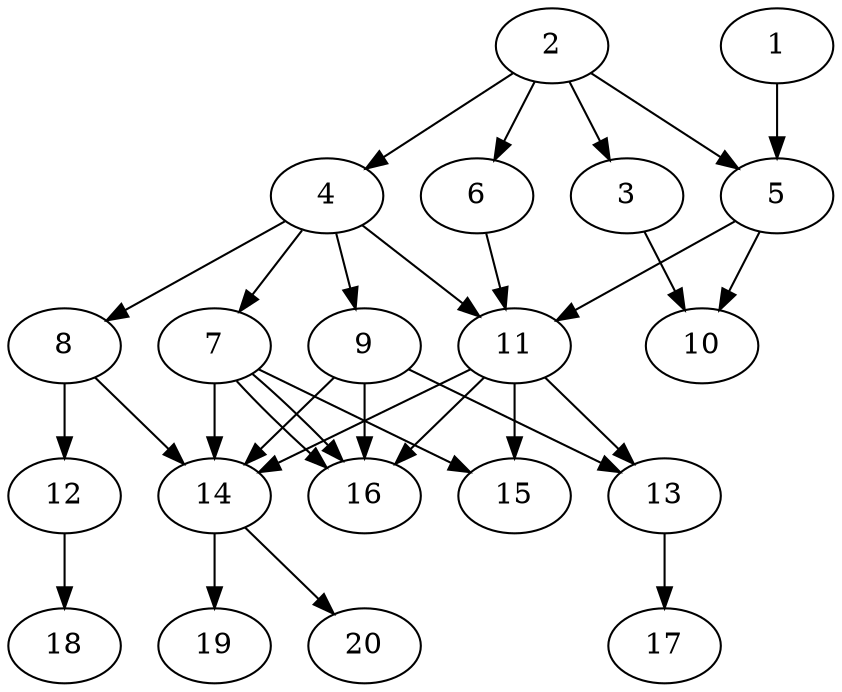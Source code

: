 // DAG automatically generated by daggen at Thu Oct  3 13:58:42 2019
// ./daggen --dot -n 20 --ccr 0.4 --fat 0.5 --regular 0.5 --density 0.7 --mindata 5242880 --maxdata 52428800 
digraph G {
  1 [size="101117440", alpha="0.08", expect_size="40446976"] 
  1 -> 5 [size ="40446976"]
  2 [size="110638080", alpha="0.19", expect_size="44255232"] 
  2 -> 3 [size ="44255232"]
  2 -> 4 [size ="44255232"]
  2 -> 5 [size ="44255232"]
  2 -> 6 [size ="44255232"]
  3 [size="52526080", alpha="0.11", expect_size="21010432"] 
  3 -> 10 [size ="21010432"]
  4 [size="39249920", alpha="0.16", expect_size="15699968"] 
  4 -> 7 [size ="15699968"]
  4 -> 8 [size ="15699968"]
  4 -> 9 [size ="15699968"]
  4 -> 11 [size ="15699968"]
  5 [size="114897920", alpha="0.17", expect_size="45959168"] 
  5 -> 10 [size ="45959168"]
  5 -> 11 [size ="45959168"]
  6 [size="97633280", alpha="0.11", expect_size="39053312"] 
  6 -> 11 [size ="39053312"]
  7 [size="121190400", alpha="0.11", expect_size="48476160"] 
  7 -> 14 [size ="48476160"]
  7 -> 15 [size ="48476160"]
  7 -> 16 [size ="48476160"]
  7 -> 16 [size ="48476160"]
  8 [size="31569920", alpha="0.05", expect_size="12627968"] 
  8 -> 12 [size ="12627968"]
  8 -> 14 [size ="12627968"]
  9 [size="66897920", alpha="0.08", expect_size="26759168"] 
  9 -> 13 [size ="26759168"]
  9 -> 14 [size ="26759168"]
  9 -> 16 [size ="26759168"]
  10 [size="23290880", alpha="0.06", expect_size="9316352"] 
  11 [size="127649280", alpha="0.05", expect_size="51059712"] 
  11 -> 13 [size ="51059712"]
  11 -> 14 [size ="51059712"]
  11 -> 15 [size ="51059712"]
  11 -> 16 [size ="51059712"]
  12 [size="55928320", alpha="0.09", expect_size="22371328"] 
  12 -> 18 [size ="22371328"]
  13 [size="48158720", alpha="0.06", expect_size="19263488"] 
  13 -> 17 [size ="19263488"]
  14 [size="113781760", alpha="0.05", expect_size="45512704"] 
  14 -> 19 [size ="45512704"]
  14 -> 20 [size ="45512704"]
  15 [size="87352320", alpha="0.07", expect_size="34940928"] 
  16 [size="71590400", alpha="0.18", expect_size="28636160"] 
  17 [size="17088000", alpha="0.11", expect_size="6835200"] 
  18 [size="82972160", alpha="0.16", expect_size="33188864"] 
  19 [size="111600640", alpha="0.14", expect_size="44640256"] 
  20 [size="41088000", alpha="0.09", expect_size="16435200"] 
}
